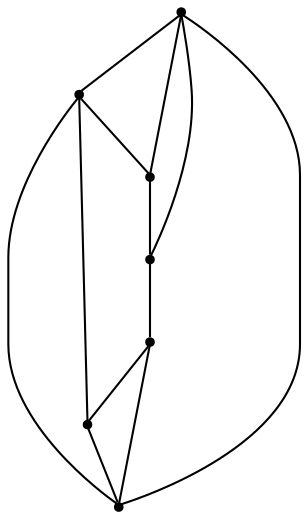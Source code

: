 graph {
  node [shape=point,comment="{\"directed\":false,\"doi\":\"10.1007/978-3-031-22203-0_11\",\"figure\":\"7 (3)\"}"]

  v0 [pos="849.4863518453074,352.65493497862917"]
  v1 [pos="700.0937740323238,570.9996241418205"]
  v2 [pos="792.0272217293049,410.1134880703216"]
  v3 [pos="746.060521726471,387.1308807554159"]
  v4 [pos="654.1250233030192,387.1308807554159"]
  v5 [pos="550.7002423930749,352.65493497862917"]
  v6 [pos="608.1562725737147,410.1134880703216"]

  v0 -- v1 [id="-1",pos="849.4863518453074,352.65493497862917 700.0937740323238,570.9996241418205 700.0937740323238,570.9996241418205 700.0937740323238,570.9996241418205"]
  v2 -- v0 [id="-2",pos="792.0272217293049,410.1134880703216 849.4863518453074,352.65493497862917 849.4863518453074,352.65493497862917 849.4863518453074,352.65493497862917"]
  v2 -- v3 [id="-3",pos="792.0272217293049,410.1134880703216 746.060521726471,387.1308807554159 746.060521726471,387.1308807554159 746.060521726471,387.1308807554159"]
  v5 -- v0 [id="-4",pos="550.7002423930749,352.65493497862917 849.4863518453074,352.65493497862917 849.4863518453074,352.65493497862917 849.4863518453074,352.65493497862917"]
  v3 -- v0 [id="-5",pos="746.060521726471,387.1308807554159 849.4863518453074,352.65493497862917 849.4863518453074,352.65493497862917 849.4863518453074,352.65493497862917"]
  v3 -- v4 [id="-6",pos="746.060521726471,387.1308807554159 654.1250233030192,387.1308807554159 654.1250233030192,387.1308807554159 654.1250233030192,387.1308807554159"]
  v1 -- v2 [id="-7",pos="700.0937740323238,570.9996241418205 792.0272217293049,410.1134880703216 792.0272217293049,410.1134880703216 792.0272217293049,410.1134880703216"]
  v1 -- v5 [id="-8",pos="700.0937740323238,570.9996241418205 550.7002423930749,352.65493497862917 550.7002423930749,352.65493497862917 550.7002423930749,352.65493497862917"]
  v4 -- v6 [id="-9",pos="654.1250233030192,387.1308807554159 608.1562725737147,410.1134880703216 608.1562725737147,410.1134880703216 608.1562725737147,410.1134880703216"]
  v4 -- v5 [id="-10",pos="654.1250233030192,387.1308807554159 550.7002423930749,352.65493497862917 550.7002423930749,352.65493497862917 550.7002423930749,352.65493497862917"]
  v6 -- v5 [id="-11",pos="608.1562725737147,410.1134880703216 550.7002423930749,352.65493497862917 550.7002423930749,352.65493497862917 550.7002423930749,352.65493497862917"]
  v6 -- v1 [id="-12",pos="608.1562725737147,410.1134880703216 700.0937740323238,570.9996241418205 700.0937740323238,570.9996241418205 700.0937740323238,570.9996241418205"]
}